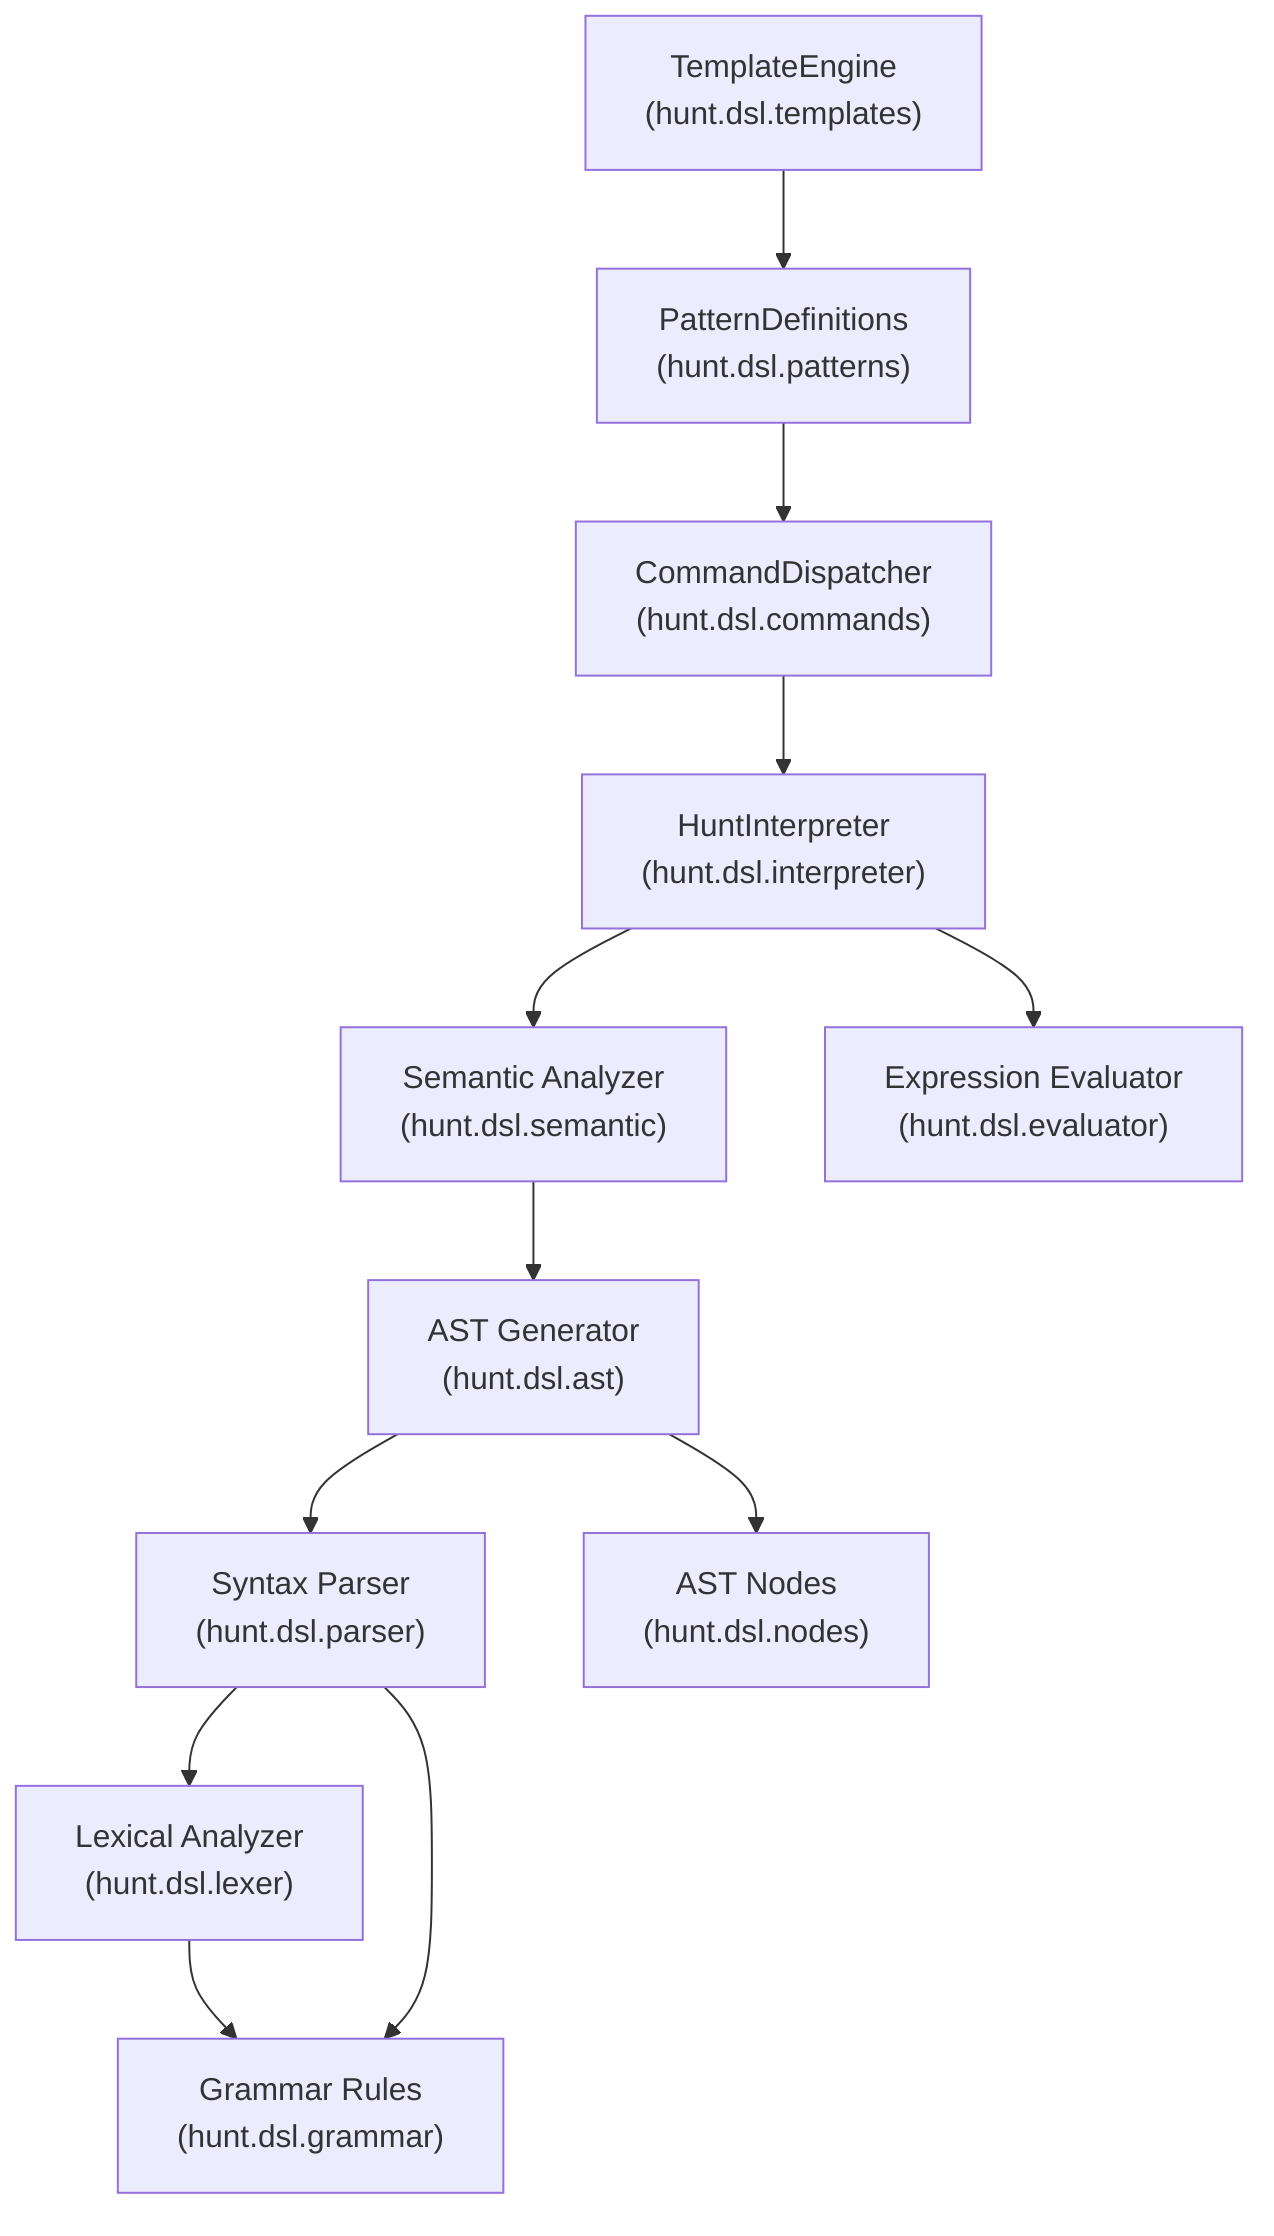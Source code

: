 graph TD
%% DSL System Components
Lexer["Lexical Analyzer\n(hunt.dsl.lexer)"]
Parser["Syntax Parser\n(hunt.dsl.parser)"]
ASTGen["AST Generator\n(hunt.dsl.ast)"]
SemAnalyzer["Semantic Analyzer\n(hunt.dsl.semantic)"]
HuntInterp["HuntInterpreter\n(hunt.dsl.interpreter)"]
CmdDisp["CommandDispatcher\n(hunt.dsl.commands)"]
PatternDef["PatternDefinitions\n(hunt.dsl.patterns)"]
TmplEngine["TemplateEngine\n(hunt.dsl.templates)"]
Grammar["Grammar Rules\n(hunt.dsl.grammar)"]
Nodes["AST Nodes\n(hunt.dsl.nodes)"]
Evaluator["Expression Evaluator\n(hunt.dsl.evaluator)"]

%% DSL Internal Dependencies
Lexer --> Grammar
Parser --> Lexer
Parser --> Grammar
ASTGen --> Parser
ASTGen --> Nodes
SemAnalyzer --> ASTGen
HuntInterp --> SemAnalyzer
HuntInterp --> Evaluator
CmdDisp --> HuntInterp
PatternDef --> CmdDisp
TmplEngine --> PatternDef

%% Apply DSL styles
class Lexer,Parser,ASTGen,SemAnalyzer,HuntInterp,CmdDisp,PatternDef,TmplEngine,Grammar,Nodes,Evaluator dsl;